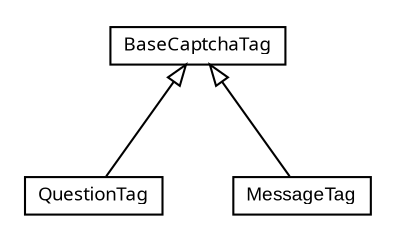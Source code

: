 #!/usr/local/bin/dot
#
# Class diagram 
# Generated by UmlGraph version 4.6 (http://www.spinellis.gr/sw/umlgraph)
#

digraph G {
	edge [fontname="arial",fontsize=10,labelfontname="arial",labelfontsize=10];
	node [fontname="arial",fontsize=10,shape=plaintext];
	// com.octo.captcha.module.taglib.QuestionTag
	c3524 [label=<<table border="0" cellborder="1" cellspacing="0" cellpadding="2" port="p" href="./QuestionTag.html">
		<tr><td><table border="0" cellspacing="0" cellpadding="1">
			<tr><td><font face="ariali"> QuestionTag </font></td></tr>
		</table></td></tr>
		</table>>, fontname="arial", fontcolor="black", fontsize=9.0];
	// com.octo.captcha.module.taglib.MessageTag
	c3525 [label=<<table border="0" cellborder="1" cellspacing="0" cellpadding="2" port="p" href="./MessageTag.html">
		<tr><td><table border="0" cellspacing="0" cellpadding="1">
			<tr><td> MessageTag </td></tr>
		</table></td></tr>
		</table>>, fontname="arial", fontcolor="black", fontsize=9.0];
	// com.octo.captcha.module.taglib.BaseCaptchaTag
	c3526 [label=<<table border="0" cellborder="1" cellspacing="0" cellpadding="2" port="p" href="./BaseCaptchaTag.html">
		<tr><td><table border="0" cellspacing="0" cellpadding="1">
			<tr><td><font face="ariali"> BaseCaptchaTag </font></td></tr>
		</table></td></tr>
		</table>>, fontname="arial", fontcolor="black", fontsize=9.0];
	//com.octo.captcha.module.taglib.QuestionTag extends com.octo.captcha.module.taglib.BaseCaptchaTag
	c3526:p -> c3524:p [dir=back,arrowtail=empty];
	//com.octo.captcha.module.taglib.MessageTag extends com.octo.captcha.module.taglib.BaseCaptchaTag
	c3526:p -> c3525:p [dir=back,arrowtail=empty];
}


